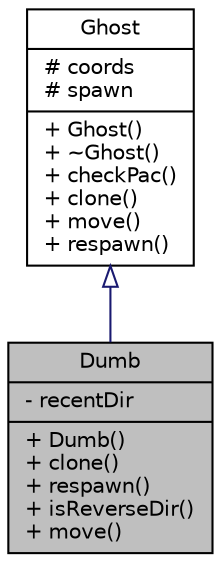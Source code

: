 digraph "Dumb"
{
 // LATEX_PDF_SIZE
  edge [fontname="Helvetica",fontsize="10",labelfontname="Helvetica",labelfontsize="10"];
  node [fontname="Helvetica",fontsize="10",shape=record];
  Node1 [label="{Dumb\n|- recentDir\l|+ Dumb()\l+ clone()\l+ respawn()\l+ isReverseDir()\l+ move()\l}",height=0.2,width=0.4,color="black", fillcolor="grey75", style="filled", fontcolor="black",tooltip="The Dumb class represents a dumb ghost."];
  Node2 -> Node1 [dir="back",color="midnightblue",fontsize="10",style="solid",arrowtail="onormal",fontname="Helvetica"];
  Node2 [label="{Ghost\n|# coords\l# spawn\l|+ Ghost()\l+ ~Ghost()\l+ checkPac()\l+ clone()\l+ move()\l+ respawn()\l}",height=0.2,width=0.4,color="black", fillcolor="white", style="filled",URL="$classGhost.html",tooltip="The Ghost class represents a ghost in the game."];
}
